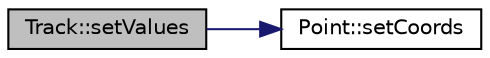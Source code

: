 digraph "Track::setValues"
{
  edge [fontname="Helvetica",fontsize="10",labelfontname="Helvetica",labelfontsize="10"];
  node [fontname="Helvetica",fontsize="10",shape=record];
  rankdir="LR";
  Node1 [label="Track::setValues",height=0.2,width=0.4,color="black", fillcolor="grey75", style="filled" fontcolor="black"];
  Node1 -> Node2 [color="midnightblue",fontsize="10",style="solid",fontname="Helvetica"];
  Node2 [label="Point::setCoords",height=0.2,width=0.4,color="black", fillcolor="white", style="filled",URL="$classPoint.html#a21046f7efa6623eb78ae1ffc46b1820a",tooltip="Initializes a Point with two-dimensional coordinates."];
}
